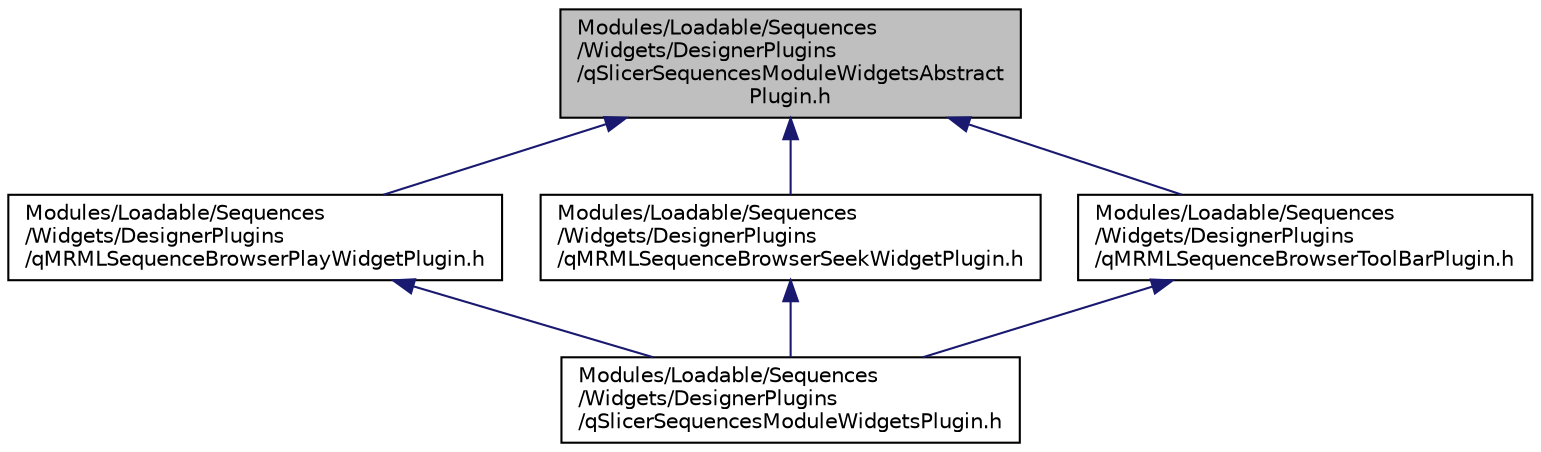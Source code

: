 digraph "Modules/Loadable/Sequences/Widgets/DesignerPlugins/qSlicerSequencesModuleWidgetsAbstractPlugin.h"
{
  bgcolor="transparent";
  edge [fontname="Helvetica",fontsize="10",labelfontname="Helvetica",labelfontsize="10"];
  node [fontname="Helvetica",fontsize="10",shape=record];
  Node4 [label="Modules/Loadable/Sequences\l/Widgets/DesignerPlugins\l/qSlicerSequencesModuleWidgetsAbstract\lPlugin.h",height=0.2,width=0.4,color="black", fillcolor="grey75", style="filled", fontcolor="black"];
  Node4 -> Node5 [dir="back",color="midnightblue",fontsize="10",style="solid",fontname="Helvetica"];
  Node5 [label="Modules/Loadable/Sequences\l/Widgets/DesignerPlugins\l/qMRMLSequenceBrowserPlayWidgetPlugin.h",height=0.2,width=0.4,color="black",URL="$qMRMLSequenceBrowserPlayWidgetPlugin_8h.html"];
  Node5 -> Node6 [dir="back",color="midnightblue",fontsize="10",style="solid",fontname="Helvetica"];
  Node6 [label="Modules/Loadable/Sequences\l/Widgets/DesignerPlugins\l/qSlicerSequencesModuleWidgetsPlugin.h",height=0.2,width=0.4,color="black",URL="$qSlicerSequencesModuleWidgetsPlugin_8h.html"];
  Node4 -> Node7 [dir="back",color="midnightblue",fontsize="10",style="solid",fontname="Helvetica"];
  Node7 [label="Modules/Loadable/Sequences\l/Widgets/DesignerPlugins\l/qMRMLSequenceBrowserSeekWidgetPlugin.h",height=0.2,width=0.4,color="black",URL="$qMRMLSequenceBrowserSeekWidgetPlugin_8h.html"];
  Node7 -> Node6 [dir="back",color="midnightblue",fontsize="10",style="solid",fontname="Helvetica"];
  Node4 -> Node8 [dir="back",color="midnightblue",fontsize="10",style="solid",fontname="Helvetica"];
  Node8 [label="Modules/Loadable/Sequences\l/Widgets/DesignerPlugins\l/qMRMLSequenceBrowserToolBarPlugin.h",height=0.2,width=0.4,color="black",URL="$qMRMLSequenceBrowserToolBarPlugin_8h.html"];
  Node8 -> Node6 [dir="back",color="midnightblue",fontsize="10",style="solid",fontname="Helvetica"];
}
